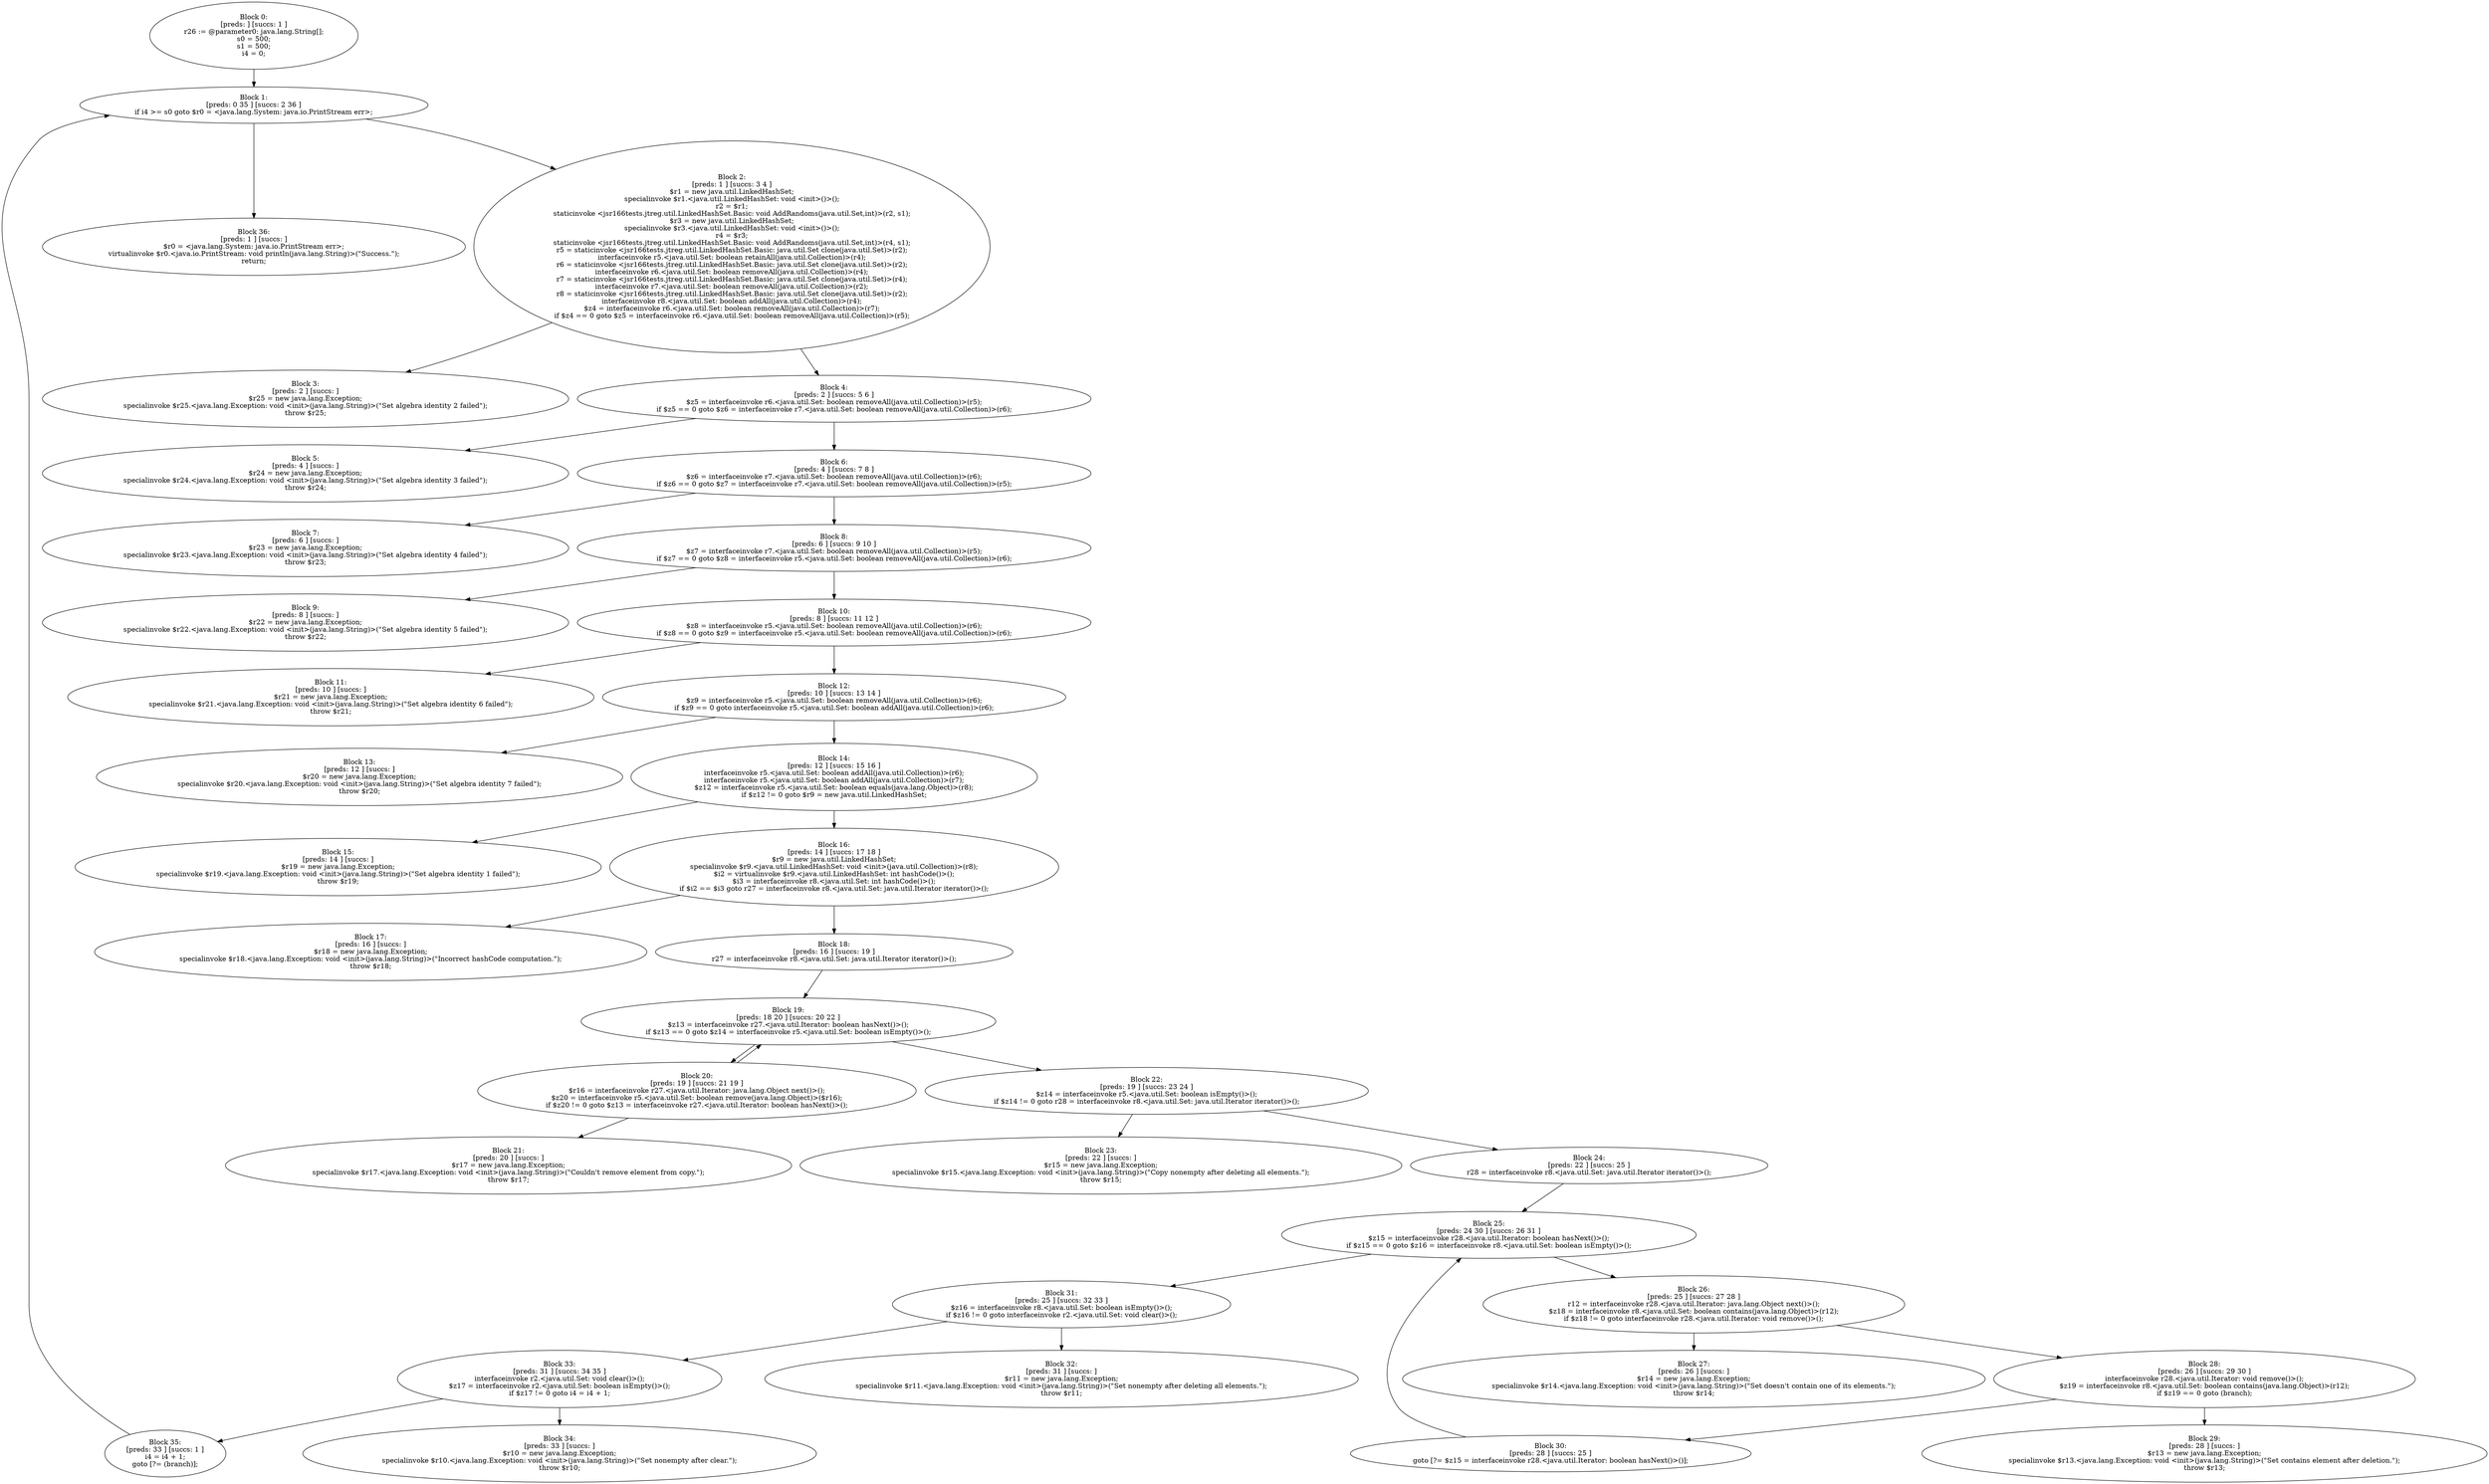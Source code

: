 digraph "unitGraph" {
    "Block 0:
[preds: ] [succs: 1 ]
r26 := @parameter0: java.lang.String[];
s0 = 500;
s1 = 500;
i4 = 0;
"
    "Block 1:
[preds: 0 35 ] [succs: 2 36 ]
if i4 >= s0 goto $r0 = <java.lang.System: java.io.PrintStream err>;
"
    "Block 2:
[preds: 1 ] [succs: 3 4 ]
$r1 = new java.util.LinkedHashSet;
specialinvoke $r1.<java.util.LinkedHashSet: void <init>()>();
r2 = $r1;
staticinvoke <jsr166tests.jtreg.util.LinkedHashSet.Basic: void AddRandoms(java.util.Set,int)>(r2, s1);
$r3 = new java.util.LinkedHashSet;
specialinvoke $r3.<java.util.LinkedHashSet: void <init>()>();
r4 = $r3;
staticinvoke <jsr166tests.jtreg.util.LinkedHashSet.Basic: void AddRandoms(java.util.Set,int)>(r4, s1);
r5 = staticinvoke <jsr166tests.jtreg.util.LinkedHashSet.Basic: java.util.Set clone(java.util.Set)>(r2);
interfaceinvoke r5.<java.util.Set: boolean retainAll(java.util.Collection)>(r4);
r6 = staticinvoke <jsr166tests.jtreg.util.LinkedHashSet.Basic: java.util.Set clone(java.util.Set)>(r2);
interfaceinvoke r6.<java.util.Set: boolean removeAll(java.util.Collection)>(r4);
r7 = staticinvoke <jsr166tests.jtreg.util.LinkedHashSet.Basic: java.util.Set clone(java.util.Set)>(r4);
interfaceinvoke r7.<java.util.Set: boolean removeAll(java.util.Collection)>(r2);
r8 = staticinvoke <jsr166tests.jtreg.util.LinkedHashSet.Basic: java.util.Set clone(java.util.Set)>(r2);
interfaceinvoke r8.<java.util.Set: boolean addAll(java.util.Collection)>(r4);
$z4 = interfaceinvoke r6.<java.util.Set: boolean removeAll(java.util.Collection)>(r7);
if $z4 == 0 goto $z5 = interfaceinvoke r6.<java.util.Set: boolean removeAll(java.util.Collection)>(r5);
"
    "Block 3:
[preds: 2 ] [succs: ]
$r25 = new java.lang.Exception;
specialinvoke $r25.<java.lang.Exception: void <init>(java.lang.String)>(\"Set algebra identity 2 failed\");
throw $r25;
"
    "Block 4:
[preds: 2 ] [succs: 5 6 ]
$z5 = interfaceinvoke r6.<java.util.Set: boolean removeAll(java.util.Collection)>(r5);
if $z5 == 0 goto $z6 = interfaceinvoke r7.<java.util.Set: boolean removeAll(java.util.Collection)>(r6);
"
    "Block 5:
[preds: 4 ] [succs: ]
$r24 = new java.lang.Exception;
specialinvoke $r24.<java.lang.Exception: void <init>(java.lang.String)>(\"Set algebra identity 3 failed\");
throw $r24;
"
    "Block 6:
[preds: 4 ] [succs: 7 8 ]
$z6 = interfaceinvoke r7.<java.util.Set: boolean removeAll(java.util.Collection)>(r6);
if $z6 == 0 goto $z7 = interfaceinvoke r7.<java.util.Set: boolean removeAll(java.util.Collection)>(r5);
"
    "Block 7:
[preds: 6 ] [succs: ]
$r23 = new java.lang.Exception;
specialinvoke $r23.<java.lang.Exception: void <init>(java.lang.String)>(\"Set algebra identity 4 failed\");
throw $r23;
"
    "Block 8:
[preds: 6 ] [succs: 9 10 ]
$z7 = interfaceinvoke r7.<java.util.Set: boolean removeAll(java.util.Collection)>(r5);
if $z7 == 0 goto $z8 = interfaceinvoke r5.<java.util.Set: boolean removeAll(java.util.Collection)>(r6);
"
    "Block 9:
[preds: 8 ] [succs: ]
$r22 = new java.lang.Exception;
specialinvoke $r22.<java.lang.Exception: void <init>(java.lang.String)>(\"Set algebra identity 5 failed\");
throw $r22;
"
    "Block 10:
[preds: 8 ] [succs: 11 12 ]
$z8 = interfaceinvoke r5.<java.util.Set: boolean removeAll(java.util.Collection)>(r6);
if $z8 == 0 goto $z9 = interfaceinvoke r5.<java.util.Set: boolean removeAll(java.util.Collection)>(r6);
"
    "Block 11:
[preds: 10 ] [succs: ]
$r21 = new java.lang.Exception;
specialinvoke $r21.<java.lang.Exception: void <init>(java.lang.String)>(\"Set algebra identity 6 failed\");
throw $r21;
"
    "Block 12:
[preds: 10 ] [succs: 13 14 ]
$z9 = interfaceinvoke r5.<java.util.Set: boolean removeAll(java.util.Collection)>(r6);
if $z9 == 0 goto interfaceinvoke r5.<java.util.Set: boolean addAll(java.util.Collection)>(r6);
"
    "Block 13:
[preds: 12 ] [succs: ]
$r20 = new java.lang.Exception;
specialinvoke $r20.<java.lang.Exception: void <init>(java.lang.String)>(\"Set algebra identity 7 failed\");
throw $r20;
"
    "Block 14:
[preds: 12 ] [succs: 15 16 ]
interfaceinvoke r5.<java.util.Set: boolean addAll(java.util.Collection)>(r6);
interfaceinvoke r5.<java.util.Set: boolean addAll(java.util.Collection)>(r7);
$z12 = interfaceinvoke r5.<java.util.Set: boolean equals(java.lang.Object)>(r8);
if $z12 != 0 goto $r9 = new java.util.LinkedHashSet;
"
    "Block 15:
[preds: 14 ] [succs: ]
$r19 = new java.lang.Exception;
specialinvoke $r19.<java.lang.Exception: void <init>(java.lang.String)>(\"Set algebra identity 1 failed\");
throw $r19;
"
    "Block 16:
[preds: 14 ] [succs: 17 18 ]
$r9 = new java.util.LinkedHashSet;
specialinvoke $r9.<java.util.LinkedHashSet: void <init>(java.util.Collection)>(r8);
$i2 = virtualinvoke $r9.<java.util.LinkedHashSet: int hashCode()>();
$i3 = interfaceinvoke r8.<java.util.Set: int hashCode()>();
if $i2 == $i3 goto r27 = interfaceinvoke r8.<java.util.Set: java.util.Iterator iterator()>();
"
    "Block 17:
[preds: 16 ] [succs: ]
$r18 = new java.lang.Exception;
specialinvoke $r18.<java.lang.Exception: void <init>(java.lang.String)>(\"Incorrect hashCode computation.\");
throw $r18;
"
    "Block 18:
[preds: 16 ] [succs: 19 ]
r27 = interfaceinvoke r8.<java.util.Set: java.util.Iterator iterator()>();
"
    "Block 19:
[preds: 18 20 ] [succs: 20 22 ]
$z13 = interfaceinvoke r27.<java.util.Iterator: boolean hasNext()>();
if $z13 == 0 goto $z14 = interfaceinvoke r5.<java.util.Set: boolean isEmpty()>();
"
    "Block 20:
[preds: 19 ] [succs: 21 19 ]
$r16 = interfaceinvoke r27.<java.util.Iterator: java.lang.Object next()>();
$z20 = interfaceinvoke r5.<java.util.Set: boolean remove(java.lang.Object)>($r16);
if $z20 != 0 goto $z13 = interfaceinvoke r27.<java.util.Iterator: boolean hasNext()>();
"
    "Block 21:
[preds: 20 ] [succs: ]
$r17 = new java.lang.Exception;
specialinvoke $r17.<java.lang.Exception: void <init>(java.lang.String)>(\"Couldn\'t remove element from copy.\");
throw $r17;
"
    "Block 22:
[preds: 19 ] [succs: 23 24 ]
$z14 = interfaceinvoke r5.<java.util.Set: boolean isEmpty()>();
if $z14 != 0 goto r28 = interfaceinvoke r8.<java.util.Set: java.util.Iterator iterator()>();
"
    "Block 23:
[preds: 22 ] [succs: ]
$r15 = new java.lang.Exception;
specialinvoke $r15.<java.lang.Exception: void <init>(java.lang.String)>(\"Copy nonempty after deleting all elements.\");
throw $r15;
"
    "Block 24:
[preds: 22 ] [succs: 25 ]
r28 = interfaceinvoke r8.<java.util.Set: java.util.Iterator iterator()>();
"
    "Block 25:
[preds: 24 30 ] [succs: 26 31 ]
$z15 = interfaceinvoke r28.<java.util.Iterator: boolean hasNext()>();
if $z15 == 0 goto $z16 = interfaceinvoke r8.<java.util.Set: boolean isEmpty()>();
"
    "Block 26:
[preds: 25 ] [succs: 27 28 ]
r12 = interfaceinvoke r28.<java.util.Iterator: java.lang.Object next()>();
$z18 = interfaceinvoke r8.<java.util.Set: boolean contains(java.lang.Object)>(r12);
if $z18 != 0 goto interfaceinvoke r28.<java.util.Iterator: void remove()>();
"
    "Block 27:
[preds: 26 ] [succs: ]
$r14 = new java.lang.Exception;
specialinvoke $r14.<java.lang.Exception: void <init>(java.lang.String)>(\"Set doesn\'t contain one of its elements.\");
throw $r14;
"
    "Block 28:
[preds: 26 ] [succs: 29 30 ]
interfaceinvoke r28.<java.util.Iterator: void remove()>();
$z19 = interfaceinvoke r8.<java.util.Set: boolean contains(java.lang.Object)>(r12);
if $z19 == 0 goto (branch);
"
    "Block 29:
[preds: 28 ] [succs: ]
$r13 = new java.lang.Exception;
specialinvoke $r13.<java.lang.Exception: void <init>(java.lang.String)>(\"Set contains element after deletion.\");
throw $r13;
"
    "Block 30:
[preds: 28 ] [succs: 25 ]
goto [?= $z15 = interfaceinvoke r28.<java.util.Iterator: boolean hasNext()>()];
"
    "Block 31:
[preds: 25 ] [succs: 32 33 ]
$z16 = interfaceinvoke r8.<java.util.Set: boolean isEmpty()>();
if $z16 != 0 goto interfaceinvoke r2.<java.util.Set: void clear()>();
"
    "Block 32:
[preds: 31 ] [succs: ]
$r11 = new java.lang.Exception;
specialinvoke $r11.<java.lang.Exception: void <init>(java.lang.String)>(\"Set nonempty after deleting all elements.\");
throw $r11;
"
    "Block 33:
[preds: 31 ] [succs: 34 35 ]
interfaceinvoke r2.<java.util.Set: void clear()>();
$z17 = interfaceinvoke r2.<java.util.Set: boolean isEmpty()>();
if $z17 != 0 goto i4 = i4 + 1;
"
    "Block 34:
[preds: 33 ] [succs: ]
$r10 = new java.lang.Exception;
specialinvoke $r10.<java.lang.Exception: void <init>(java.lang.String)>(\"Set nonempty after clear.\");
throw $r10;
"
    "Block 35:
[preds: 33 ] [succs: 1 ]
i4 = i4 + 1;
goto [?= (branch)];
"
    "Block 36:
[preds: 1 ] [succs: ]
$r0 = <java.lang.System: java.io.PrintStream err>;
virtualinvoke $r0.<java.io.PrintStream: void println(java.lang.String)>(\"Success.\");
return;
"
    "Block 0:
[preds: ] [succs: 1 ]
r26 := @parameter0: java.lang.String[];
s0 = 500;
s1 = 500;
i4 = 0;
"->"Block 1:
[preds: 0 35 ] [succs: 2 36 ]
if i4 >= s0 goto $r0 = <java.lang.System: java.io.PrintStream err>;
";
    "Block 1:
[preds: 0 35 ] [succs: 2 36 ]
if i4 >= s0 goto $r0 = <java.lang.System: java.io.PrintStream err>;
"->"Block 2:
[preds: 1 ] [succs: 3 4 ]
$r1 = new java.util.LinkedHashSet;
specialinvoke $r1.<java.util.LinkedHashSet: void <init>()>();
r2 = $r1;
staticinvoke <jsr166tests.jtreg.util.LinkedHashSet.Basic: void AddRandoms(java.util.Set,int)>(r2, s1);
$r3 = new java.util.LinkedHashSet;
specialinvoke $r3.<java.util.LinkedHashSet: void <init>()>();
r4 = $r3;
staticinvoke <jsr166tests.jtreg.util.LinkedHashSet.Basic: void AddRandoms(java.util.Set,int)>(r4, s1);
r5 = staticinvoke <jsr166tests.jtreg.util.LinkedHashSet.Basic: java.util.Set clone(java.util.Set)>(r2);
interfaceinvoke r5.<java.util.Set: boolean retainAll(java.util.Collection)>(r4);
r6 = staticinvoke <jsr166tests.jtreg.util.LinkedHashSet.Basic: java.util.Set clone(java.util.Set)>(r2);
interfaceinvoke r6.<java.util.Set: boolean removeAll(java.util.Collection)>(r4);
r7 = staticinvoke <jsr166tests.jtreg.util.LinkedHashSet.Basic: java.util.Set clone(java.util.Set)>(r4);
interfaceinvoke r7.<java.util.Set: boolean removeAll(java.util.Collection)>(r2);
r8 = staticinvoke <jsr166tests.jtreg.util.LinkedHashSet.Basic: java.util.Set clone(java.util.Set)>(r2);
interfaceinvoke r8.<java.util.Set: boolean addAll(java.util.Collection)>(r4);
$z4 = interfaceinvoke r6.<java.util.Set: boolean removeAll(java.util.Collection)>(r7);
if $z4 == 0 goto $z5 = interfaceinvoke r6.<java.util.Set: boolean removeAll(java.util.Collection)>(r5);
";
    "Block 1:
[preds: 0 35 ] [succs: 2 36 ]
if i4 >= s0 goto $r0 = <java.lang.System: java.io.PrintStream err>;
"->"Block 36:
[preds: 1 ] [succs: ]
$r0 = <java.lang.System: java.io.PrintStream err>;
virtualinvoke $r0.<java.io.PrintStream: void println(java.lang.String)>(\"Success.\");
return;
";
    "Block 2:
[preds: 1 ] [succs: 3 4 ]
$r1 = new java.util.LinkedHashSet;
specialinvoke $r1.<java.util.LinkedHashSet: void <init>()>();
r2 = $r1;
staticinvoke <jsr166tests.jtreg.util.LinkedHashSet.Basic: void AddRandoms(java.util.Set,int)>(r2, s1);
$r3 = new java.util.LinkedHashSet;
specialinvoke $r3.<java.util.LinkedHashSet: void <init>()>();
r4 = $r3;
staticinvoke <jsr166tests.jtreg.util.LinkedHashSet.Basic: void AddRandoms(java.util.Set,int)>(r4, s1);
r5 = staticinvoke <jsr166tests.jtreg.util.LinkedHashSet.Basic: java.util.Set clone(java.util.Set)>(r2);
interfaceinvoke r5.<java.util.Set: boolean retainAll(java.util.Collection)>(r4);
r6 = staticinvoke <jsr166tests.jtreg.util.LinkedHashSet.Basic: java.util.Set clone(java.util.Set)>(r2);
interfaceinvoke r6.<java.util.Set: boolean removeAll(java.util.Collection)>(r4);
r7 = staticinvoke <jsr166tests.jtreg.util.LinkedHashSet.Basic: java.util.Set clone(java.util.Set)>(r4);
interfaceinvoke r7.<java.util.Set: boolean removeAll(java.util.Collection)>(r2);
r8 = staticinvoke <jsr166tests.jtreg.util.LinkedHashSet.Basic: java.util.Set clone(java.util.Set)>(r2);
interfaceinvoke r8.<java.util.Set: boolean addAll(java.util.Collection)>(r4);
$z4 = interfaceinvoke r6.<java.util.Set: boolean removeAll(java.util.Collection)>(r7);
if $z4 == 0 goto $z5 = interfaceinvoke r6.<java.util.Set: boolean removeAll(java.util.Collection)>(r5);
"->"Block 3:
[preds: 2 ] [succs: ]
$r25 = new java.lang.Exception;
specialinvoke $r25.<java.lang.Exception: void <init>(java.lang.String)>(\"Set algebra identity 2 failed\");
throw $r25;
";
    "Block 2:
[preds: 1 ] [succs: 3 4 ]
$r1 = new java.util.LinkedHashSet;
specialinvoke $r1.<java.util.LinkedHashSet: void <init>()>();
r2 = $r1;
staticinvoke <jsr166tests.jtreg.util.LinkedHashSet.Basic: void AddRandoms(java.util.Set,int)>(r2, s1);
$r3 = new java.util.LinkedHashSet;
specialinvoke $r3.<java.util.LinkedHashSet: void <init>()>();
r4 = $r3;
staticinvoke <jsr166tests.jtreg.util.LinkedHashSet.Basic: void AddRandoms(java.util.Set,int)>(r4, s1);
r5 = staticinvoke <jsr166tests.jtreg.util.LinkedHashSet.Basic: java.util.Set clone(java.util.Set)>(r2);
interfaceinvoke r5.<java.util.Set: boolean retainAll(java.util.Collection)>(r4);
r6 = staticinvoke <jsr166tests.jtreg.util.LinkedHashSet.Basic: java.util.Set clone(java.util.Set)>(r2);
interfaceinvoke r6.<java.util.Set: boolean removeAll(java.util.Collection)>(r4);
r7 = staticinvoke <jsr166tests.jtreg.util.LinkedHashSet.Basic: java.util.Set clone(java.util.Set)>(r4);
interfaceinvoke r7.<java.util.Set: boolean removeAll(java.util.Collection)>(r2);
r8 = staticinvoke <jsr166tests.jtreg.util.LinkedHashSet.Basic: java.util.Set clone(java.util.Set)>(r2);
interfaceinvoke r8.<java.util.Set: boolean addAll(java.util.Collection)>(r4);
$z4 = interfaceinvoke r6.<java.util.Set: boolean removeAll(java.util.Collection)>(r7);
if $z4 == 0 goto $z5 = interfaceinvoke r6.<java.util.Set: boolean removeAll(java.util.Collection)>(r5);
"->"Block 4:
[preds: 2 ] [succs: 5 6 ]
$z5 = interfaceinvoke r6.<java.util.Set: boolean removeAll(java.util.Collection)>(r5);
if $z5 == 0 goto $z6 = interfaceinvoke r7.<java.util.Set: boolean removeAll(java.util.Collection)>(r6);
";
    "Block 4:
[preds: 2 ] [succs: 5 6 ]
$z5 = interfaceinvoke r6.<java.util.Set: boolean removeAll(java.util.Collection)>(r5);
if $z5 == 0 goto $z6 = interfaceinvoke r7.<java.util.Set: boolean removeAll(java.util.Collection)>(r6);
"->"Block 5:
[preds: 4 ] [succs: ]
$r24 = new java.lang.Exception;
specialinvoke $r24.<java.lang.Exception: void <init>(java.lang.String)>(\"Set algebra identity 3 failed\");
throw $r24;
";
    "Block 4:
[preds: 2 ] [succs: 5 6 ]
$z5 = interfaceinvoke r6.<java.util.Set: boolean removeAll(java.util.Collection)>(r5);
if $z5 == 0 goto $z6 = interfaceinvoke r7.<java.util.Set: boolean removeAll(java.util.Collection)>(r6);
"->"Block 6:
[preds: 4 ] [succs: 7 8 ]
$z6 = interfaceinvoke r7.<java.util.Set: boolean removeAll(java.util.Collection)>(r6);
if $z6 == 0 goto $z7 = interfaceinvoke r7.<java.util.Set: boolean removeAll(java.util.Collection)>(r5);
";
    "Block 6:
[preds: 4 ] [succs: 7 8 ]
$z6 = interfaceinvoke r7.<java.util.Set: boolean removeAll(java.util.Collection)>(r6);
if $z6 == 0 goto $z7 = interfaceinvoke r7.<java.util.Set: boolean removeAll(java.util.Collection)>(r5);
"->"Block 7:
[preds: 6 ] [succs: ]
$r23 = new java.lang.Exception;
specialinvoke $r23.<java.lang.Exception: void <init>(java.lang.String)>(\"Set algebra identity 4 failed\");
throw $r23;
";
    "Block 6:
[preds: 4 ] [succs: 7 8 ]
$z6 = interfaceinvoke r7.<java.util.Set: boolean removeAll(java.util.Collection)>(r6);
if $z6 == 0 goto $z7 = interfaceinvoke r7.<java.util.Set: boolean removeAll(java.util.Collection)>(r5);
"->"Block 8:
[preds: 6 ] [succs: 9 10 ]
$z7 = interfaceinvoke r7.<java.util.Set: boolean removeAll(java.util.Collection)>(r5);
if $z7 == 0 goto $z8 = interfaceinvoke r5.<java.util.Set: boolean removeAll(java.util.Collection)>(r6);
";
    "Block 8:
[preds: 6 ] [succs: 9 10 ]
$z7 = interfaceinvoke r7.<java.util.Set: boolean removeAll(java.util.Collection)>(r5);
if $z7 == 0 goto $z8 = interfaceinvoke r5.<java.util.Set: boolean removeAll(java.util.Collection)>(r6);
"->"Block 9:
[preds: 8 ] [succs: ]
$r22 = new java.lang.Exception;
specialinvoke $r22.<java.lang.Exception: void <init>(java.lang.String)>(\"Set algebra identity 5 failed\");
throw $r22;
";
    "Block 8:
[preds: 6 ] [succs: 9 10 ]
$z7 = interfaceinvoke r7.<java.util.Set: boolean removeAll(java.util.Collection)>(r5);
if $z7 == 0 goto $z8 = interfaceinvoke r5.<java.util.Set: boolean removeAll(java.util.Collection)>(r6);
"->"Block 10:
[preds: 8 ] [succs: 11 12 ]
$z8 = interfaceinvoke r5.<java.util.Set: boolean removeAll(java.util.Collection)>(r6);
if $z8 == 0 goto $z9 = interfaceinvoke r5.<java.util.Set: boolean removeAll(java.util.Collection)>(r6);
";
    "Block 10:
[preds: 8 ] [succs: 11 12 ]
$z8 = interfaceinvoke r5.<java.util.Set: boolean removeAll(java.util.Collection)>(r6);
if $z8 == 0 goto $z9 = interfaceinvoke r5.<java.util.Set: boolean removeAll(java.util.Collection)>(r6);
"->"Block 11:
[preds: 10 ] [succs: ]
$r21 = new java.lang.Exception;
specialinvoke $r21.<java.lang.Exception: void <init>(java.lang.String)>(\"Set algebra identity 6 failed\");
throw $r21;
";
    "Block 10:
[preds: 8 ] [succs: 11 12 ]
$z8 = interfaceinvoke r5.<java.util.Set: boolean removeAll(java.util.Collection)>(r6);
if $z8 == 0 goto $z9 = interfaceinvoke r5.<java.util.Set: boolean removeAll(java.util.Collection)>(r6);
"->"Block 12:
[preds: 10 ] [succs: 13 14 ]
$z9 = interfaceinvoke r5.<java.util.Set: boolean removeAll(java.util.Collection)>(r6);
if $z9 == 0 goto interfaceinvoke r5.<java.util.Set: boolean addAll(java.util.Collection)>(r6);
";
    "Block 12:
[preds: 10 ] [succs: 13 14 ]
$z9 = interfaceinvoke r5.<java.util.Set: boolean removeAll(java.util.Collection)>(r6);
if $z9 == 0 goto interfaceinvoke r5.<java.util.Set: boolean addAll(java.util.Collection)>(r6);
"->"Block 13:
[preds: 12 ] [succs: ]
$r20 = new java.lang.Exception;
specialinvoke $r20.<java.lang.Exception: void <init>(java.lang.String)>(\"Set algebra identity 7 failed\");
throw $r20;
";
    "Block 12:
[preds: 10 ] [succs: 13 14 ]
$z9 = interfaceinvoke r5.<java.util.Set: boolean removeAll(java.util.Collection)>(r6);
if $z9 == 0 goto interfaceinvoke r5.<java.util.Set: boolean addAll(java.util.Collection)>(r6);
"->"Block 14:
[preds: 12 ] [succs: 15 16 ]
interfaceinvoke r5.<java.util.Set: boolean addAll(java.util.Collection)>(r6);
interfaceinvoke r5.<java.util.Set: boolean addAll(java.util.Collection)>(r7);
$z12 = interfaceinvoke r5.<java.util.Set: boolean equals(java.lang.Object)>(r8);
if $z12 != 0 goto $r9 = new java.util.LinkedHashSet;
";
    "Block 14:
[preds: 12 ] [succs: 15 16 ]
interfaceinvoke r5.<java.util.Set: boolean addAll(java.util.Collection)>(r6);
interfaceinvoke r5.<java.util.Set: boolean addAll(java.util.Collection)>(r7);
$z12 = interfaceinvoke r5.<java.util.Set: boolean equals(java.lang.Object)>(r8);
if $z12 != 0 goto $r9 = new java.util.LinkedHashSet;
"->"Block 15:
[preds: 14 ] [succs: ]
$r19 = new java.lang.Exception;
specialinvoke $r19.<java.lang.Exception: void <init>(java.lang.String)>(\"Set algebra identity 1 failed\");
throw $r19;
";
    "Block 14:
[preds: 12 ] [succs: 15 16 ]
interfaceinvoke r5.<java.util.Set: boolean addAll(java.util.Collection)>(r6);
interfaceinvoke r5.<java.util.Set: boolean addAll(java.util.Collection)>(r7);
$z12 = interfaceinvoke r5.<java.util.Set: boolean equals(java.lang.Object)>(r8);
if $z12 != 0 goto $r9 = new java.util.LinkedHashSet;
"->"Block 16:
[preds: 14 ] [succs: 17 18 ]
$r9 = new java.util.LinkedHashSet;
specialinvoke $r9.<java.util.LinkedHashSet: void <init>(java.util.Collection)>(r8);
$i2 = virtualinvoke $r9.<java.util.LinkedHashSet: int hashCode()>();
$i3 = interfaceinvoke r8.<java.util.Set: int hashCode()>();
if $i2 == $i3 goto r27 = interfaceinvoke r8.<java.util.Set: java.util.Iterator iterator()>();
";
    "Block 16:
[preds: 14 ] [succs: 17 18 ]
$r9 = new java.util.LinkedHashSet;
specialinvoke $r9.<java.util.LinkedHashSet: void <init>(java.util.Collection)>(r8);
$i2 = virtualinvoke $r9.<java.util.LinkedHashSet: int hashCode()>();
$i3 = interfaceinvoke r8.<java.util.Set: int hashCode()>();
if $i2 == $i3 goto r27 = interfaceinvoke r8.<java.util.Set: java.util.Iterator iterator()>();
"->"Block 17:
[preds: 16 ] [succs: ]
$r18 = new java.lang.Exception;
specialinvoke $r18.<java.lang.Exception: void <init>(java.lang.String)>(\"Incorrect hashCode computation.\");
throw $r18;
";
    "Block 16:
[preds: 14 ] [succs: 17 18 ]
$r9 = new java.util.LinkedHashSet;
specialinvoke $r9.<java.util.LinkedHashSet: void <init>(java.util.Collection)>(r8);
$i2 = virtualinvoke $r9.<java.util.LinkedHashSet: int hashCode()>();
$i3 = interfaceinvoke r8.<java.util.Set: int hashCode()>();
if $i2 == $i3 goto r27 = interfaceinvoke r8.<java.util.Set: java.util.Iterator iterator()>();
"->"Block 18:
[preds: 16 ] [succs: 19 ]
r27 = interfaceinvoke r8.<java.util.Set: java.util.Iterator iterator()>();
";
    "Block 18:
[preds: 16 ] [succs: 19 ]
r27 = interfaceinvoke r8.<java.util.Set: java.util.Iterator iterator()>();
"->"Block 19:
[preds: 18 20 ] [succs: 20 22 ]
$z13 = interfaceinvoke r27.<java.util.Iterator: boolean hasNext()>();
if $z13 == 0 goto $z14 = interfaceinvoke r5.<java.util.Set: boolean isEmpty()>();
";
    "Block 19:
[preds: 18 20 ] [succs: 20 22 ]
$z13 = interfaceinvoke r27.<java.util.Iterator: boolean hasNext()>();
if $z13 == 0 goto $z14 = interfaceinvoke r5.<java.util.Set: boolean isEmpty()>();
"->"Block 20:
[preds: 19 ] [succs: 21 19 ]
$r16 = interfaceinvoke r27.<java.util.Iterator: java.lang.Object next()>();
$z20 = interfaceinvoke r5.<java.util.Set: boolean remove(java.lang.Object)>($r16);
if $z20 != 0 goto $z13 = interfaceinvoke r27.<java.util.Iterator: boolean hasNext()>();
";
    "Block 19:
[preds: 18 20 ] [succs: 20 22 ]
$z13 = interfaceinvoke r27.<java.util.Iterator: boolean hasNext()>();
if $z13 == 0 goto $z14 = interfaceinvoke r5.<java.util.Set: boolean isEmpty()>();
"->"Block 22:
[preds: 19 ] [succs: 23 24 ]
$z14 = interfaceinvoke r5.<java.util.Set: boolean isEmpty()>();
if $z14 != 0 goto r28 = interfaceinvoke r8.<java.util.Set: java.util.Iterator iterator()>();
";
    "Block 20:
[preds: 19 ] [succs: 21 19 ]
$r16 = interfaceinvoke r27.<java.util.Iterator: java.lang.Object next()>();
$z20 = interfaceinvoke r5.<java.util.Set: boolean remove(java.lang.Object)>($r16);
if $z20 != 0 goto $z13 = interfaceinvoke r27.<java.util.Iterator: boolean hasNext()>();
"->"Block 21:
[preds: 20 ] [succs: ]
$r17 = new java.lang.Exception;
specialinvoke $r17.<java.lang.Exception: void <init>(java.lang.String)>(\"Couldn\'t remove element from copy.\");
throw $r17;
";
    "Block 20:
[preds: 19 ] [succs: 21 19 ]
$r16 = interfaceinvoke r27.<java.util.Iterator: java.lang.Object next()>();
$z20 = interfaceinvoke r5.<java.util.Set: boolean remove(java.lang.Object)>($r16);
if $z20 != 0 goto $z13 = interfaceinvoke r27.<java.util.Iterator: boolean hasNext()>();
"->"Block 19:
[preds: 18 20 ] [succs: 20 22 ]
$z13 = interfaceinvoke r27.<java.util.Iterator: boolean hasNext()>();
if $z13 == 0 goto $z14 = interfaceinvoke r5.<java.util.Set: boolean isEmpty()>();
";
    "Block 22:
[preds: 19 ] [succs: 23 24 ]
$z14 = interfaceinvoke r5.<java.util.Set: boolean isEmpty()>();
if $z14 != 0 goto r28 = interfaceinvoke r8.<java.util.Set: java.util.Iterator iterator()>();
"->"Block 23:
[preds: 22 ] [succs: ]
$r15 = new java.lang.Exception;
specialinvoke $r15.<java.lang.Exception: void <init>(java.lang.String)>(\"Copy nonempty after deleting all elements.\");
throw $r15;
";
    "Block 22:
[preds: 19 ] [succs: 23 24 ]
$z14 = interfaceinvoke r5.<java.util.Set: boolean isEmpty()>();
if $z14 != 0 goto r28 = interfaceinvoke r8.<java.util.Set: java.util.Iterator iterator()>();
"->"Block 24:
[preds: 22 ] [succs: 25 ]
r28 = interfaceinvoke r8.<java.util.Set: java.util.Iterator iterator()>();
";
    "Block 24:
[preds: 22 ] [succs: 25 ]
r28 = interfaceinvoke r8.<java.util.Set: java.util.Iterator iterator()>();
"->"Block 25:
[preds: 24 30 ] [succs: 26 31 ]
$z15 = interfaceinvoke r28.<java.util.Iterator: boolean hasNext()>();
if $z15 == 0 goto $z16 = interfaceinvoke r8.<java.util.Set: boolean isEmpty()>();
";
    "Block 25:
[preds: 24 30 ] [succs: 26 31 ]
$z15 = interfaceinvoke r28.<java.util.Iterator: boolean hasNext()>();
if $z15 == 0 goto $z16 = interfaceinvoke r8.<java.util.Set: boolean isEmpty()>();
"->"Block 26:
[preds: 25 ] [succs: 27 28 ]
r12 = interfaceinvoke r28.<java.util.Iterator: java.lang.Object next()>();
$z18 = interfaceinvoke r8.<java.util.Set: boolean contains(java.lang.Object)>(r12);
if $z18 != 0 goto interfaceinvoke r28.<java.util.Iterator: void remove()>();
";
    "Block 25:
[preds: 24 30 ] [succs: 26 31 ]
$z15 = interfaceinvoke r28.<java.util.Iterator: boolean hasNext()>();
if $z15 == 0 goto $z16 = interfaceinvoke r8.<java.util.Set: boolean isEmpty()>();
"->"Block 31:
[preds: 25 ] [succs: 32 33 ]
$z16 = interfaceinvoke r8.<java.util.Set: boolean isEmpty()>();
if $z16 != 0 goto interfaceinvoke r2.<java.util.Set: void clear()>();
";
    "Block 26:
[preds: 25 ] [succs: 27 28 ]
r12 = interfaceinvoke r28.<java.util.Iterator: java.lang.Object next()>();
$z18 = interfaceinvoke r8.<java.util.Set: boolean contains(java.lang.Object)>(r12);
if $z18 != 0 goto interfaceinvoke r28.<java.util.Iterator: void remove()>();
"->"Block 27:
[preds: 26 ] [succs: ]
$r14 = new java.lang.Exception;
specialinvoke $r14.<java.lang.Exception: void <init>(java.lang.String)>(\"Set doesn\'t contain one of its elements.\");
throw $r14;
";
    "Block 26:
[preds: 25 ] [succs: 27 28 ]
r12 = interfaceinvoke r28.<java.util.Iterator: java.lang.Object next()>();
$z18 = interfaceinvoke r8.<java.util.Set: boolean contains(java.lang.Object)>(r12);
if $z18 != 0 goto interfaceinvoke r28.<java.util.Iterator: void remove()>();
"->"Block 28:
[preds: 26 ] [succs: 29 30 ]
interfaceinvoke r28.<java.util.Iterator: void remove()>();
$z19 = interfaceinvoke r8.<java.util.Set: boolean contains(java.lang.Object)>(r12);
if $z19 == 0 goto (branch);
";
    "Block 28:
[preds: 26 ] [succs: 29 30 ]
interfaceinvoke r28.<java.util.Iterator: void remove()>();
$z19 = interfaceinvoke r8.<java.util.Set: boolean contains(java.lang.Object)>(r12);
if $z19 == 0 goto (branch);
"->"Block 29:
[preds: 28 ] [succs: ]
$r13 = new java.lang.Exception;
specialinvoke $r13.<java.lang.Exception: void <init>(java.lang.String)>(\"Set contains element after deletion.\");
throw $r13;
";
    "Block 28:
[preds: 26 ] [succs: 29 30 ]
interfaceinvoke r28.<java.util.Iterator: void remove()>();
$z19 = interfaceinvoke r8.<java.util.Set: boolean contains(java.lang.Object)>(r12);
if $z19 == 0 goto (branch);
"->"Block 30:
[preds: 28 ] [succs: 25 ]
goto [?= $z15 = interfaceinvoke r28.<java.util.Iterator: boolean hasNext()>()];
";
    "Block 30:
[preds: 28 ] [succs: 25 ]
goto [?= $z15 = interfaceinvoke r28.<java.util.Iterator: boolean hasNext()>()];
"->"Block 25:
[preds: 24 30 ] [succs: 26 31 ]
$z15 = interfaceinvoke r28.<java.util.Iterator: boolean hasNext()>();
if $z15 == 0 goto $z16 = interfaceinvoke r8.<java.util.Set: boolean isEmpty()>();
";
    "Block 31:
[preds: 25 ] [succs: 32 33 ]
$z16 = interfaceinvoke r8.<java.util.Set: boolean isEmpty()>();
if $z16 != 0 goto interfaceinvoke r2.<java.util.Set: void clear()>();
"->"Block 32:
[preds: 31 ] [succs: ]
$r11 = new java.lang.Exception;
specialinvoke $r11.<java.lang.Exception: void <init>(java.lang.String)>(\"Set nonempty after deleting all elements.\");
throw $r11;
";
    "Block 31:
[preds: 25 ] [succs: 32 33 ]
$z16 = interfaceinvoke r8.<java.util.Set: boolean isEmpty()>();
if $z16 != 0 goto interfaceinvoke r2.<java.util.Set: void clear()>();
"->"Block 33:
[preds: 31 ] [succs: 34 35 ]
interfaceinvoke r2.<java.util.Set: void clear()>();
$z17 = interfaceinvoke r2.<java.util.Set: boolean isEmpty()>();
if $z17 != 0 goto i4 = i4 + 1;
";
    "Block 33:
[preds: 31 ] [succs: 34 35 ]
interfaceinvoke r2.<java.util.Set: void clear()>();
$z17 = interfaceinvoke r2.<java.util.Set: boolean isEmpty()>();
if $z17 != 0 goto i4 = i4 + 1;
"->"Block 34:
[preds: 33 ] [succs: ]
$r10 = new java.lang.Exception;
specialinvoke $r10.<java.lang.Exception: void <init>(java.lang.String)>(\"Set nonempty after clear.\");
throw $r10;
";
    "Block 33:
[preds: 31 ] [succs: 34 35 ]
interfaceinvoke r2.<java.util.Set: void clear()>();
$z17 = interfaceinvoke r2.<java.util.Set: boolean isEmpty()>();
if $z17 != 0 goto i4 = i4 + 1;
"->"Block 35:
[preds: 33 ] [succs: 1 ]
i4 = i4 + 1;
goto [?= (branch)];
";
    "Block 35:
[preds: 33 ] [succs: 1 ]
i4 = i4 + 1;
goto [?= (branch)];
"->"Block 1:
[preds: 0 35 ] [succs: 2 36 ]
if i4 >= s0 goto $r0 = <java.lang.System: java.io.PrintStream err>;
";
}
